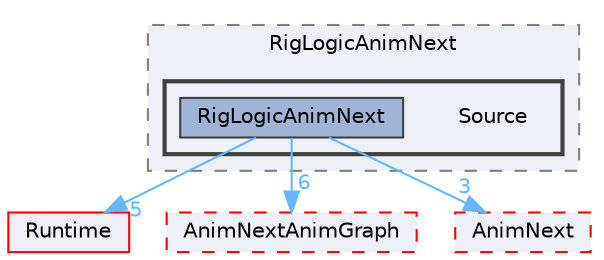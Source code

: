 digraph "Source"
{
 // INTERACTIVE_SVG=YES
 // LATEX_PDF_SIZE
  bgcolor="transparent";
  edge [fontname=Helvetica,fontsize=10,labelfontname=Helvetica,labelfontsize=10];
  node [fontname=Helvetica,fontsize=10,shape=box,height=0.2,width=0.4];
  compound=true
  subgraph clusterdir_cd85758791a33c22dbf3dc2cfe672d17 {
    graph [ bgcolor="#edf0f7", pencolor="grey50", label="RigLogicAnimNext", fontname=Helvetica,fontsize=10 style="filled,dashed", URL="dir_cd85758791a33c22dbf3dc2cfe672d17.html",tooltip=""]
  subgraph clusterdir_14a249c355439698d061fd6f8135a563 {
    graph [ bgcolor="#edf0f7", pencolor="grey25", label="", fontname=Helvetica,fontsize=10 style="filled,bold", URL="dir_14a249c355439698d061fd6f8135a563.html",tooltip=""]
    dir_14a249c355439698d061fd6f8135a563 [shape=plaintext, label="Source"];
  dir_82d4198883e87573faf828448675e7d0 [label="RigLogicAnimNext", fillcolor="#a2b4d6", color="grey25", style="filled", URL="dir_82d4198883e87573faf828448675e7d0.html",tooltip=""];
  }
  }
  dir_7536b172fbd480bfd146a1b1acd6856b [label="Runtime", fillcolor="#edf0f7", color="red", style="filled", URL="dir_7536b172fbd480bfd146a1b1acd6856b.html",tooltip=""];
  dir_810494446f570897aa4f80899db095f4 [label="AnimNextAnimGraph", fillcolor="#edf0f7", color="red", style="filled,dashed", URL="dir_810494446f570897aa4f80899db095f4.html",tooltip=""];
  dir_ebfc70b225cdd53f599c3ad0db76b4bf [label="AnimNext", fillcolor="#edf0f7", color="red", style="filled,dashed", URL="dir_ebfc70b225cdd53f599c3ad0db76b4bf.html",tooltip=""];
  dir_82d4198883e87573faf828448675e7d0->dir_7536b172fbd480bfd146a1b1acd6856b [headlabel="5", labeldistance=1.5 headhref="dir_000967_000984.html" href="dir_000967_000984.html" color="steelblue1" fontcolor="steelblue1"];
  dir_82d4198883e87573faf828448675e7d0->dir_810494446f570897aa4f80899db095f4 [headlabel="6", labeldistance=1.5 headhref="dir_000967_000044.html" href="dir_000967_000044.html" color="steelblue1" fontcolor="steelblue1"];
  dir_82d4198883e87573faf828448675e7d0->dir_ebfc70b225cdd53f599c3ad0db76b4bf [headlabel="3", labeldistance=1.5 headhref="dir_000967_000042.html" href="dir_000967_000042.html" color="steelblue1" fontcolor="steelblue1"];
}
